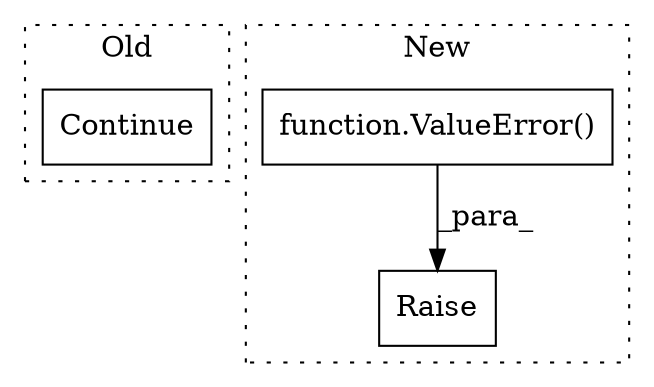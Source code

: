 digraph G {
subgraph cluster0 {
1 [label="Continue" a="43" s="8227" l="8" shape="box"];
label = "Old";
style="dotted";
}
subgraph cluster1 {
2 [label="function.ValueError()" a="75" s="8233,8403" l="11,2" shape="box"];
3 [label="Raise" a="91" s="8227" l="6" shape="box"];
label = "New";
style="dotted";
}
2 -> 3 [label="_para_"];
}